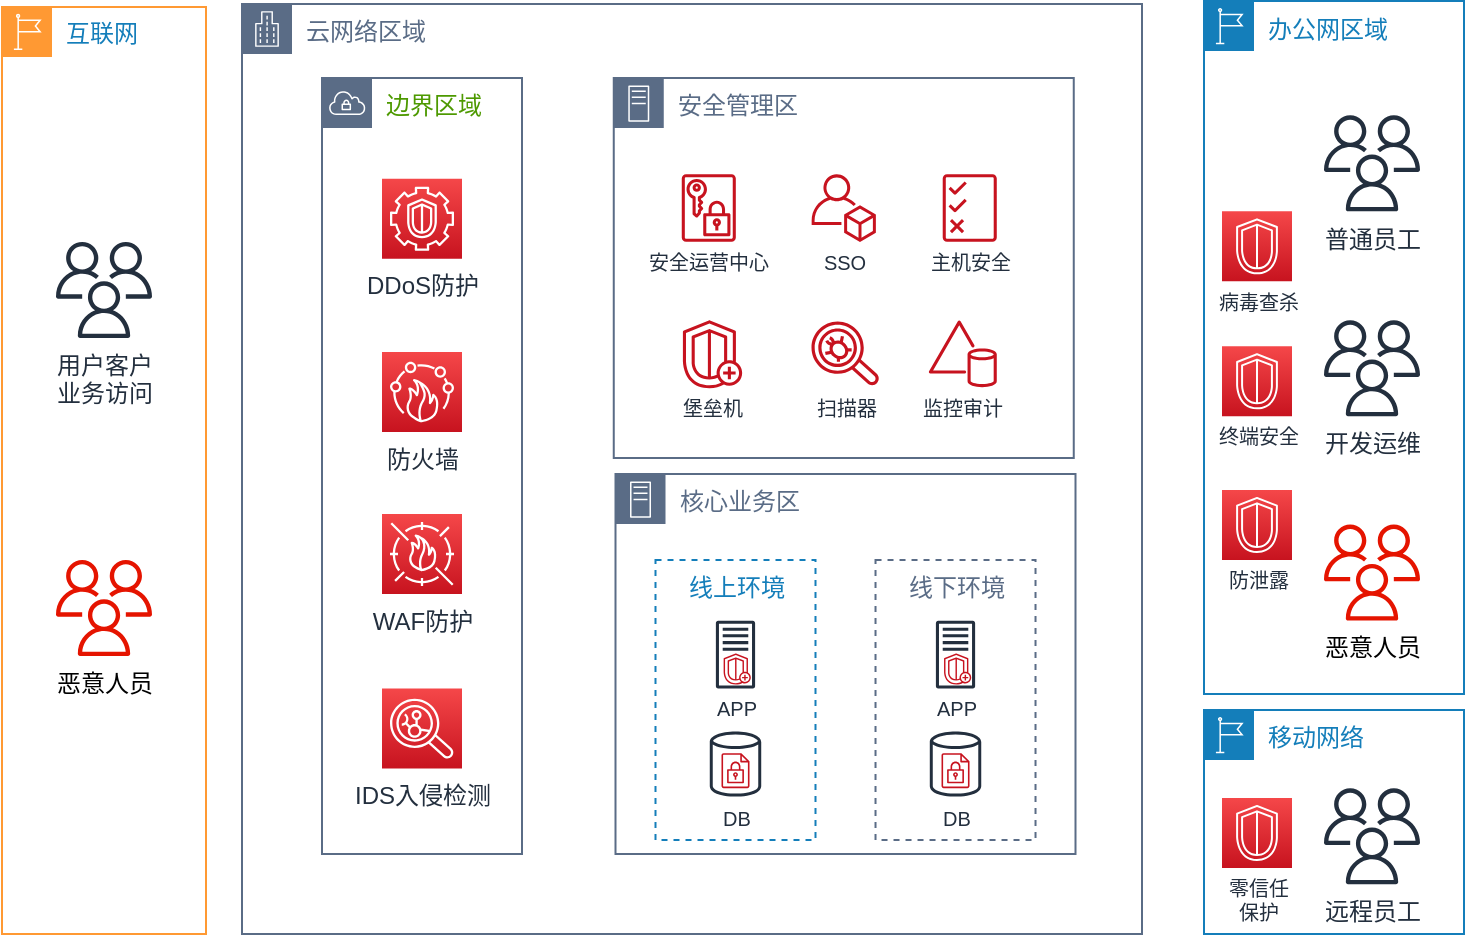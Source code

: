 <mxfile version="20.7.4" type="device"><diagram id="Ht1M8jgEwFfnCIfOTk4-" name="Page-1"><mxGraphModel dx="1050" dy="621" grid="1" gridSize="10" guides="1" tooltips="1" connect="1" arrows="1" fold="1" page="1" pageScale="1" pageWidth="827" pageHeight="1169" math="0" shadow="0"><root><mxCell id="0"/><mxCell id="1" parent="0"/><mxCell id="H7vwx254G8OH1iUsUhZr-9" value="互联网" style="points=[[0,0],[0.25,0],[0.5,0],[0.75,0],[1,0],[1,0.25],[1,0.5],[1,0.75],[1,1],[0.75,1],[0.5,1],[0.25,1],[0,1],[0,0.75],[0,0.5],[0,0.25]];outlineConnect=0;gradientColor=none;html=1;whiteSpace=wrap;fontSize=12;fontStyle=0;shape=mxgraph.aws4.group;grIcon=mxgraph.aws4.group_region;strokeColor=#FF9933;fillColor=none;verticalAlign=top;align=left;spacingLeft=30;fontColor=#147EBA;dashed=0;" vertex="1" parent="1"><mxGeometry x="160" y="176.45" width="102" height="463.55" as="geometry"/></mxCell><mxCell id="H7vwx254G8OH1iUsUhZr-7" value="移动网络" style="points=[[0,0],[0.25,0],[0.5,0],[0.75,0],[1,0],[1,0.25],[1,0.5],[1,0.75],[1,1],[0.75,1],[0.5,1],[0.25,1],[0,1],[0,0.75],[0,0.5],[0,0.25]];outlineConnect=0;gradientColor=none;html=1;whiteSpace=wrap;fontSize=12;fontStyle=0;shape=mxgraph.aws4.group;grIcon=mxgraph.aws4.group_region;strokeColor=#147EBA;fillColor=none;verticalAlign=top;align=left;spacingLeft=30;fontColor=#147EBA;dashed=0;" vertex="1" parent="1"><mxGeometry x="761" y="528" width="130" height="112" as="geometry"/></mxCell><mxCell id="d2HLEZOiJwgpvmwoVUPA-2" value="云网络区域" style="points=[[0,0],[0.25,0],[0.5,0],[0.75,0],[1,0],[1,0.25],[1,0.5],[1,0.75],[1,1],[0.75,1],[0.5,1],[0.25,1],[0,1],[0,0.75],[0,0.5],[0,0.25]];outlineConnect=0;gradientColor=none;html=1;whiteSpace=wrap;fontSize=12;fontStyle=0;shape=mxgraph.aws4.group;grIcon=mxgraph.aws4.group_corporate_data_center;strokeColor=#5A6C86;fillColor=none;verticalAlign=top;align=left;spacingLeft=30;fontColor=#5A6C86;dashed=0;" parent="1" vertex="1"><mxGeometry x="280" y="175" width="450" height="465" as="geometry"/></mxCell><mxCell id="d2HLEZOiJwgpvmwoVUPA-16" value="&lt;font color=&quot;#4d9900&quot;&gt;边界区域&lt;/font&gt;" style="points=[[0,0],[0.25,0],[0.5,0],[0.75,0],[1,0],[1,0.25],[1,0.5],[1,0.75],[1,1],[0.75,1],[0.5,1],[0.25,1],[0,1],[0,0.75],[0,0.5],[0,0.25]];outlineConnect=0;gradientColor=none;html=1;whiteSpace=wrap;fontSize=12;fontStyle=0;shape=mxgraph.aws4.group;grIcon=mxgraph.aws4.group_vpc;strokeColor=#5a6c86;fillColor=none;verticalAlign=top;align=left;spacingLeft=30;fontColor=#AAB7B8;dashed=0;" parent="1" vertex="1"><mxGeometry x="320" y="212" width="100" height="388" as="geometry"/></mxCell><mxCell id="d2HLEZOiJwgpvmwoVUPA-6" value="用户客户&lt;br&gt;业务访问" style="outlineConnect=0;fontColor=#232F3E;gradientColor=none;fillColor=#232F3E;strokeColor=none;dashed=0;verticalLabelPosition=bottom;verticalAlign=top;align=center;html=1;fontSize=12;fontStyle=0;aspect=fixed;pointerEvents=1;shape=mxgraph.aws4.users;" parent="1" vertex="1"><mxGeometry x="187" y="294" width="48" height="48" as="geometry"/></mxCell><mxCell id="d2HLEZOiJwgpvmwoVUPA-7" value="WAF防护" style="outlineConnect=0;fontColor=#232F3E;gradientColor=#F54749;gradientDirection=north;fillColor=#C7131F;strokeColor=#ffffff;dashed=0;verticalLabelPosition=bottom;verticalAlign=top;align=center;html=1;fontSize=12;fontStyle=0;aspect=fixed;shape=mxgraph.aws4.resourceIcon;resIcon=mxgraph.aws4.waf;" parent="1" vertex="1"><mxGeometry x="350" y="430" width="40" height="40" as="geometry"/></mxCell><mxCell id="d2HLEZOiJwgpvmwoVUPA-8" value="防火墙" style="outlineConnect=0;fontColor=#232F3E;gradientColor=#F54749;gradientDirection=north;fillColor=#C7131F;strokeColor=#ffffff;dashed=0;verticalLabelPosition=bottom;verticalAlign=top;align=center;html=1;fontSize=12;fontStyle=0;aspect=fixed;shape=mxgraph.aws4.resourceIcon;resIcon=mxgraph.aws4.firewall_manager;" parent="1" vertex="1"><mxGeometry x="350" y="349" width="40" height="40" as="geometry"/></mxCell><mxCell id="d2HLEZOiJwgpvmwoVUPA-9" value="DDoS防护" style="outlineConnect=0;fontColor=#232F3E;gradientColor=#F54749;gradientDirection=north;fillColor=#C7131F;strokeColor=#ffffff;dashed=0;verticalLabelPosition=bottom;verticalAlign=top;align=center;html=1;fontSize=12;fontStyle=0;aspect=fixed;shape=mxgraph.aws4.resourceIcon;resIcon=mxgraph.aws4.guardduty;" parent="1" vertex="1"><mxGeometry x="350" y="262.4" width="40" height="40" as="geometry"/></mxCell><mxCell id="d2HLEZOiJwgpvmwoVUPA-10" value="IDS入侵检测" style="outlineConnect=0;fontColor=#232F3E;gradientColor=#F54749;gradientDirection=north;fillColor=#C7131F;strokeColor=#ffffff;dashed=0;verticalLabelPosition=bottom;verticalAlign=top;align=center;html=1;fontSize=12;fontStyle=0;aspect=fixed;shape=mxgraph.aws4.resourceIcon;resIcon=mxgraph.aws4.inspector;" parent="1" vertex="1"><mxGeometry x="350" y="517.31" width="40" height="40" as="geometry"/></mxCell><mxCell id="d2HLEZOiJwgpvmwoVUPA-13" value="远程员工" style="outlineConnect=0;fontColor=#232F3E;gradientColor=none;fillColor=#232F3E;strokeColor=none;dashed=0;verticalLabelPosition=bottom;verticalAlign=top;align=center;html=1;fontSize=12;fontStyle=0;aspect=fixed;pointerEvents=1;shape=mxgraph.aws4.users;" parent="1" vertex="1"><mxGeometry x="821" y="567.14" width="48" height="48" as="geometry"/></mxCell><mxCell id="d2HLEZOiJwgpvmwoVUPA-14" value="&lt;font color=&quot;#000000&quot;&gt;恶意人员&lt;/font&gt;" style="outlineConnect=0;fillColor=#e51400;strokeColor=#B20000;dashed=0;verticalLabelPosition=bottom;verticalAlign=top;align=center;html=1;fontSize=12;fontStyle=0;aspect=fixed;pointerEvents=1;shape=mxgraph.aws4.users;fontColor=#ffffff;" parent="1" vertex="1"><mxGeometry x="187" y="453" width="48" height="48" as="geometry"/></mxCell><mxCell id="d2HLEZOiJwgpvmwoVUPA-17" value="安全管理区" style="points=[[0,0],[0.25,0],[0.5,0],[0.75,0],[1,0],[1,0.25],[1,0.5],[1,0.75],[1,1],[0.75,1],[0.5,1],[0.25,1],[0,1],[0,0.75],[0,0.5],[0,0.25]];outlineConnect=0;gradientColor=none;html=1;whiteSpace=wrap;fontSize=12;fontStyle=0;shape=mxgraph.aws4.group;grIcon=mxgraph.aws4.group_on_premise;strokeColor=#5A6C86;fillColor=none;verticalAlign=top;align=left;spacingLeft=30;fontColor=#5A6C86;dashed=0;" parent="1" vertex="1"><mxGeometry x="465.88" y="212" width="230" height="190" as="geometry"/></mxCell><mxCell id="d2HLEZOiJwgpvmwoVUPA-18" value="核心业务区" style="points=[[0,0],[0.25,0],[0.5,0],[0.75,0],[1,0],[1,0.25],[1,0.5],[1,0.75],[1,1],[0.75,1],[0.5,1],[0.25,1],[0,1],[0,0.75],[0,0.5],[0,0.25]];outlineConnect=0;gradientColor=none;html=1;whiteSpace=wrap;fontSize=12;fontStyle=0;shape=mxgraph.aws4.group;grIcon=mxgraph.aws4.group_on_premise;strokeColor=#5A6C86;fillColor=none;verticalAlign=top;align=left;spacingLeft=30;fontColor=#5A6C86;dashed=0;" parent="1" vertex="1"><mxGeometry x="466.75" y="410" width="230" height="190" as="geometry"/></mxCell><mxCell id="d2HLEZOiJwgpvmwoVUPA-21" value="线上环境" style="fillColor=none;strokeColor=#147EBA;dashed=1;verticalAlign=top;fontStyle=0;fontColor=#147EBA;align=center;html=1;" parent="1" vertex="1"><mxGeometry x="486.75" y="453" width="80" height="140" as="geometry"/></mxCell><mxCell id="d2HLEZOiJwgpvmwoVUPA-22" value="线下环境" style="fillColor=none;strokeColor=#5A6C86;dashed=1;verticalAlign=top;fontStyle=0;fontColor=#5A6C86;align=center;html=1;" parent="1" vertex="1"><mxGeometry x="596.76" y="453" width="80" height="140" as="geometry"/></mxCell><mxCell id="d2HLEZOiJwgpvmwoVUPA-36" value="堡垒机" style="outlineConnect=0;fontColor=#232F3E;gradientColor=none;fillColor=#C7131F;strokeColor=none;dashed=0;verticalLabelPosition=bottom;verticalAlign=top;align=center;html=1;fontSize=10;fontStyle=0;pointerEvents=1;shape=mxgraph.aws4.shield_shield_advanced;spacing=0;aspect=fixed;" parent="1" vertex="1"><mxGeometry x="499.88" y="333.14" width="30.51" height="34" as="geometry"/></mxCell><mxCell id="d2HLEZOiJwgpvmwoVUPA-37" value="扫描器" style="outlineConnect=0;fontColor=#232F3E;gradientColor=none;fillColor=#C7131F;strokeColor=none;dashed=0;verticalLabelPosition=bottom;verticalAlign=top;align=center;html=1;fontSize=10;fontStyle=0;pointerEvents=1;shape=mxgraph.aws4.agent;spacing=0;" parent="1" vertex="1"><mxGeometry x="564.75" y="332.7" width="34" height="34" as="geometry"/></mxCell><mxCell id="d2HLEZOiJwgpvmwoVUPA-38" value="安全运营中心" style="outlineConnect=0;fontColor=#232F3E;gradientColor=none;fillColor=#C7131F;strokeColor=none;dashed=0;verticalLabelPosition=bottom;verticalAlign=top;align=center;html=1;fontSize=10;fontStyle=0;aspect=fixed;pointerEvents=1;shape=mxgraph.aws4.data_encryption_key;spacing=0;" parent="1" vertex="1"><mxGeometry x="499.88" y="260" width="27.03" height="34" as="geometry"/></mxCell><mxCell id="d2HLEZOiJwgpvmwoVUPA-39" value="SSO" style="outlineConnect=0;fontColor=#232F3E;gradientColor=none;fillColor=#C7131F;strokeColor=none;dashed=0;verticalLabelPosition=bottom;verticalAlign=top;align=center;html=1;fontSize=10;fontStyle=0;aspect=fixed;pointerEvents=1;shape=mxgraph.aws4.organizations_account;spacing=0;" parent="1" vertex="1"><mxGeometry x="564.75" y="260" width="32.26" height="34" as="geometry"/></mxCell><mxCell id="d2HLEZOiJwgpvmwoVUPA-40" value="主机安全" style="outlineConnect=0;fontColor=#232F3E;gradientColor=none;fillColor=#C7131F;strokeColor=none;dashed=0;verticalLabelPosition=bottom;verticalAlign=top;align=center;html=1;fontSize=10;fontStyle=0;aspect=fixed;pointerEvents=1;shape=mxgraph.aws4.permissions;spacing=0;" parent="1" vertex="1"><mxGeometry x="630.36" y="260" width="27.03" height="34" as="geometry"/></mxCell><mxCell id="d2HLEZOiJwgpvmwoVUPA-41" value="监控审计" style="outlineConnect=0;fontColor=#232F3E;gradientColor=none;fillColor=#C7131F;strokeColor=none;dashed=0;verticalLabelPosition=bottom;verticalAlign=top;align=center;html=1;fontSize=10;fontStyle=0;aspect=fixed;pointerEvents=1;shape=mxgraph.aws4.simple_ad;spacing=0;" parent="1" vertex="1"><mxGeometry x="623.39" y="333.14" width="34" height="33.56" as="geometry"/></mxCell><mxCell id="d2HLEZOiJwgpvmwoVUPA-56" value="DB" style="outlineConnect=0;fontColor=#232F3E;gradientColor=none;fillColor=#232F3E;strokeColor=none;dashed=0;verticalLabelPosition=bottom;verticalAlign=top;align=center;html=1;fontSize=10;fontStyle=0;aspect=fixed;pointerEvents=1;shape=mxgraph.aws4.generic_database;spacing=0;" parent="1" vertex="1"><mxGeometry x="513.89" y="538" width="25.72" height="34" as="geometry"/></mxCell><mxCell id="d2HLEZOiJwgpvmwoVUPA-57" value="APP" style="outlineConnect=0;fontColor=#232F3E;gradientColor=none;fillColor=#232F3E;strokeColor=none;dashed=0;verticalLabelPosition=bottom;verticalAlign=top;align=center;html=1;fontSize=10;fontStyle=0;aspect=fixed;pointerEvents=1;shape=mxgraph.aws4.traditional_server;spacing=0;" parent="1" vertex="1"><mxGeometry x="516.94" y="483.31" width="19.61" height="34" as="geometry"/></mxCell><mxCell id="d2HLEZOiJwgpvmwoVUPA-58" value="APP" style="outlineConnect=0;fontColor=#232F3E;gradientColor=none;fillColor=#232F3E;strokeColor=none;dashed=0;verticalLabelPosition=bottom;verticalAlign=top;align=center;html=1;fontSize=10;fontStyle=0;aspect=fixed;pointerEvents=1;shape=mxgraph.aws4.traditional_server;spacing=0;" parent="1" vertex="1"><mxGeometry x="626.95" y="483.31" width="19.61" height="34" as="geometry"/></mxCell><mxCell id="d2HLEZOiJwgpvmwoVUPA-59" value="DB" style="outlineConnect=0;fontColor=#232F3E;gradientColor=none;fillColor=#232F3E;strokeColor=none;dashed=0;verticalLabelPosition=bottom;verticalAlign=top;align=center;html=1;fontSize=10;fontStyle=0;aspect=fixed;pointerEvents=1;shape=mxgraph.aws4.generic_database;spacing=0;" parent="1" vertex="1"><mxGeometry x="623.9" y="538" width="25.72" height="34" as="geometry"/></mxCell><mxCell id="d2HLEZOiJwgpvmwoVUPA-72" value="办公网区域" style="points=[[0,0],[0.25,0],[0.5,0],[0.75,0],[1,0],[1,0.25],[1,0.5],[1,0.75],[1,1],[0.75,1],[0.5,1],[0.25,1],[0,1],[0,0.75],[0,0.5],[0,0.25]];outlineConnect=0;gradientColor=none;html=1;whiteSpace=wrap;fontSize=12;fontStyle=0;shape=mxgraph.aws4.group;grIcon=mxgraph.aws4.group_region;strokeColor=#147EBA;fillColor=none;verticalAlign=top;align=left;spacingLeft=30;fontColor=#147EBA;dashed=0;" parent="1" vertex="1"><mxGeometry x="761" y="173.5" width="130" height="346.5" as="geometry"/></mxCell><mxCell id="d2HLEZOiJwgpvmwoVUPA-93" value="" style="outlineConnect=0;fontColor=#232F3E;gradientColor=none;fillColor=#C7131F;strokeColor=none;dashed=0;verticalLabelPosition=bottom;verticalAlign=top;align=center;html=1;fontSize=12;fontStyle=0;aspect=fixed;pointerEvents=1;shape=mxgraph.aws4.encrypted_data;" parent="1" vertex="1"><mxGeometry x="629.76" y="549.53" width="14" height="17.61" as="geometry"/></mxCell><mxCell id="d2HLEZOiJwgpvmwoVUPA-94" value="" style="outlineConnect=0;fontColor=#232F3E;gradientColor=none;fillColor=#C7131F;strokeColor=none;dashed=0;verticalLabelPosition=bottom;verticalAlign=top;align=center;html=1;fontSize=12;fontStyle=0;aspect=fixed;pointerEvents=1;shape=mxgraph.aws4.encrypted_data;" parent="1" vertex="1"><mxGeometry x="519.75" y="549.53" width="14" height="17.61" as="geometry"/></mxCell><mxCell id="d2HLEZOiJwgpvmwoVUPA-95" value="" style="outlineConnect=0;fontColor=#232F3E;gradientColor=none;fillColor=#C7131F;strokeColor=none;dashed=0;verticalLabelPosition=bottom;verticalAlign=top;align=center;html=1;fontSize=12;fontStyle=0;aspect=fixed;pointerEvents=1;shape=mxgraph.aws4.shield_shield_advanced;" parent="1" vertex="1"><mxGeometry x="520.55" y="499.71" width="14" height="15.6" as="geometry"/></mxCell><mxCell id="d2HLEZOiJwgpvmwoVUPA-96" value="" style="outlineConnect=0;fontColor=#232F3E;gradientColor=none;fillColor=#C7131F;strokeColor=none;dashed=0;verticalLabelPosition=bottom;verticalAlign=top;align=center;html=1;fontSize=12;fontStyle=0;aspect=fixed;pointerEvents=1;shape=mxgraph.aws4.shield_shield_advanced;" parent="1" vertex="1"><mxGeometry x="630.76" y="499.71" width="14" height="15.6" as="geometry"/></mxCell><mxCell id="d2HLEZOiJwgpvmwoVUPA-97" value="普通员工" style="outlineConnect=0;fontColor=#232F3E;gradientColor=none;fillColor=#232F3E;strokeColor=none;dashed=0;verticalLabelPosition=bottom;verticalAlign=top;align=center;html=1;fontSize=12;fontStyle=0;aspect=fixed;pointerEvents=1;shape=mxgraph.aws4.users;" parent="1" vertex="1"><mxGeometry x="821" y="230.66" width="48" height="48" as="geometry"/></mxCell><mxCell id="d2HLEZOiJwgpvmwoVUPA-98" value="开发运维" style="outlineConnect=0;fontColor=#232F3E;gradientColor=none;fillColor=#232F3E;strokeColor=none;dashed=0;verticalLabelPosition=bottom;verticalAlign=top;align=center;html=1;fontSize=12;fontStyle=0;aspect=fixed;pointerEvents=1;shape=mxgraph.aws4.users;" parent="1" vertex="1"><mxGeometry x="821" y="333.14" width="48" height="48" as="geometry"/></mxCell><mxCell id="d2HLEZOiJwgpvmwoVUPA-105" value="&lt;font color=&quot;#000000&quot;&gt;恶意人员&lt;/font&gt;" style="outlineConnect=0;fillColor=#e51400;strokeColor=#B20000;dashed=0;verticalLabelPosition=bottom;verticalAlign=top;align=center;html=1;fontSize=12;fontStyle=0;aspect=fixed;pointerEvents=1;shape=mxgraph.aws4.users;fontColor=#ffffff;" parent="1" vertex="1"><mxGeometry x="821" y="435.31" width="48" height="48" as="geometry"/></mxCell><mxCell id="d2HLEZOiJwgpvmwoVUPA-106" value="病毒查杀" style="outlineConnect=0;fontColor=#232F3E;gradientColor=#F54749;gradientDirection=north;fillColor=#C7131F;strokeColor=#ffffff;dashed=0;verticalLabelPosition=bottom;verticalAlign=top;align=center;html=1;fontSize=10;fontStyle=0;aspect=fixed;shape=mxgraph.aws4.resourceIcon;resIcon=mxgraph.aws4.security_identity_and_compliance;spacing=0;" parent="1" vertex="1"><mxGeometry x="770" y="278.66" width="35" height="35" as="geometry"/></mxCell><mxCell id="d2HLEZOiJwgpvmwoVUPA-107" value="终端安全" style="outlineConnect=0;fontColor=#232F3E;gradientColor=#F54749;gradientDirection=north;fillColor=#C7131F;strokeColor=#ffffff;dashed=0;verticalLabelPosition=bottom;verticalAlign=top;align=center;html=1;fontSize=10;fontStyle=0;aspect=fixed;shape=mxgraph.aws4.resourceIcon;resIcon=mxgraph.aws4.security_identity_and_compliance;spacing=0;" parent="1" vertex="1"><mxGeometry x="770" y="346.14" width="35" height="35" as="geometry"/></mxCell><mxCell id="d2HLEZOiJwgpvmwoVUPA-108" value="防泄露" style="outlineConnect=0;fontColor=#232F3E;gradientColor=#F54749;gradientDirection=north;fillColor=#C7131F;strokeColor=#ffffff;dashed=0;verticalLabelPosition=bottom;verticalAlign=top;align=center;html=1;fontSize=10;fontStyle=0;aspect=fixed;shape=mxgraph.aws4.resourceIcon;resIcon=mxgraph.aws4.security_identity_and_compliance;spacing=0;" parent="1" vertex="1"><mxGeometry x="770" y="418" width="35" height="35" as="geometry"/></mxCell><mxCell id="H7vwx254G8OH1iUsUhZr-5" value="零信任&lt;br&gt;保护" style="outlineConnect=0;fontColor=#232F3E;gradientColor=#F54749;gradientDirection=north;fillColor=#C7131F;strokeColor=#ffffff;dashed=0;verticalLabelPosition=bottom;verticalAlign=top;align=center;html=1;fontSize=10;fontStyle=0;aspect=fixed;shape=mxgraph.aws4.resourceIcon;resIcon=mxgraph.aws4.security_identity_and_compliance;spacing=0;" vertex="1" parent="1"><mxGeometry x="770" y="572" width="35" height="35" as="geometry"/></mxCell></root></mxGraphModel></diagram></mxfile>